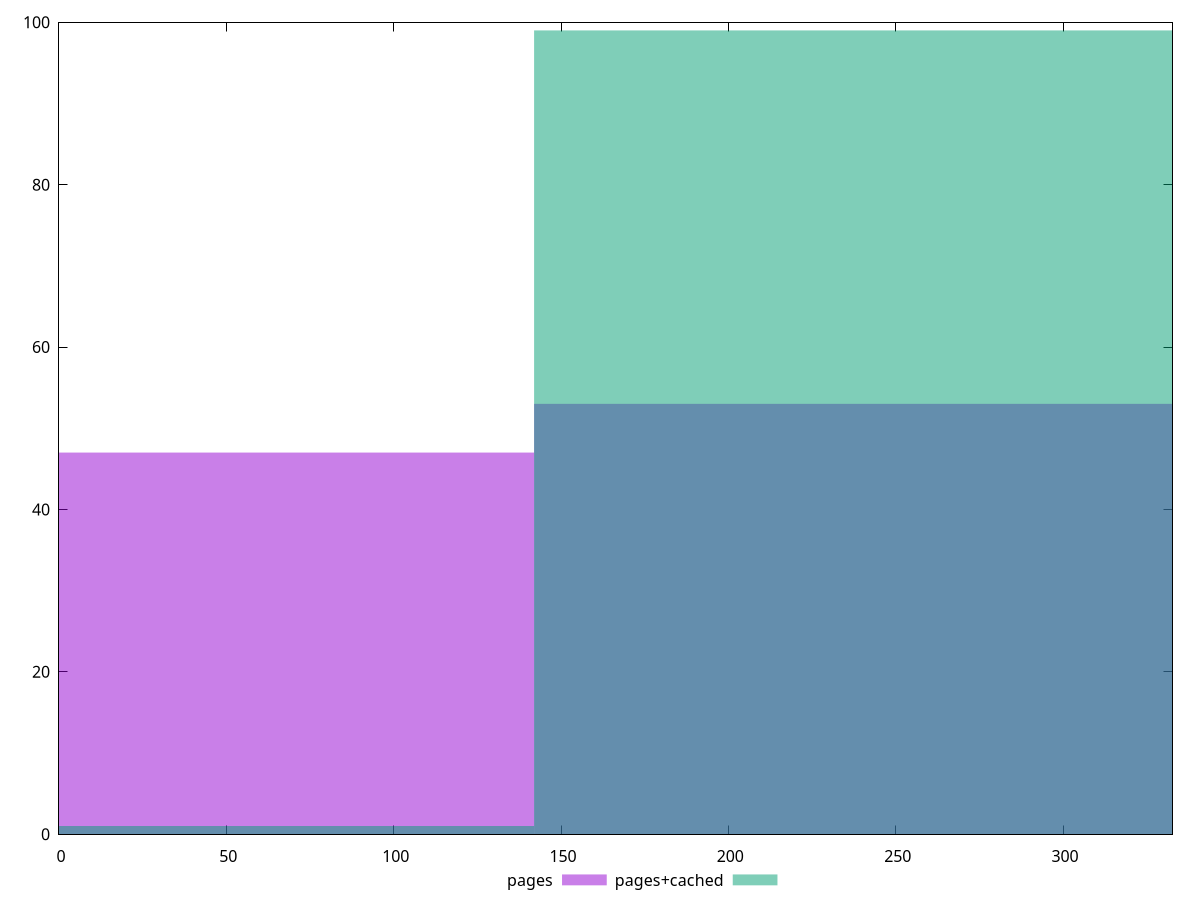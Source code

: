 reset

$pages <<EOF
283.9144118320791 53
0 47
EOF

$pagesCached <<EOF
0 1
283.9144118320791 99
EOF

set key outside below
set boxwidth 283.9144118320791
set xrange [0:332.70799999999997]
set yrange [0:100]
set trange [0:100]
set style fill transparent solid 0.5 noborder
set terminal svg size 640, 500 enhanced background rgb 'white'
set output "report_00025_2021-02-22T21:38:55.199Z/uses-rel-preconnect/comparison/histogram/0_vs_1.svg"

plot $pages title "pages" with boxes, \
     $pagesCached title "pages+cached" with boxes

reset
